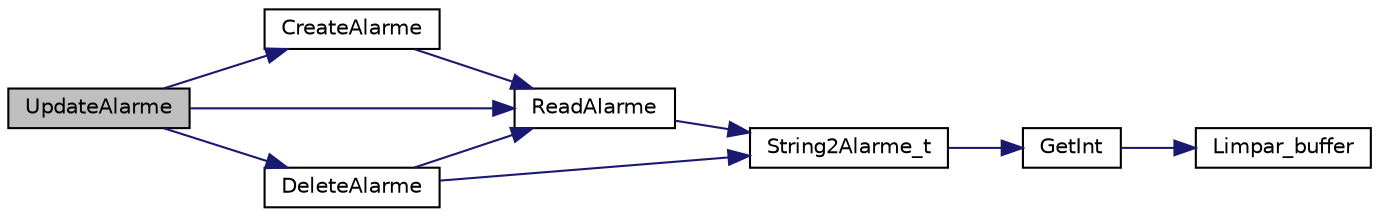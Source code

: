digraph "UpdateAlarme"
{
 // LATEX_PDF_SIZE
  edge [fontname="Helvetica",fontsize="10",labelfontname="Helvetica",labelfontsize="10"];
  node [fontname="Helvetica",fontsize="10",shape=record];
  rankdir="LR";
  Node1 [label="UpdateAlarme",height=0.2,width=0.4,color="black", fillcolor="grey75", style="filled", fontcolor="black",tooltip=" "];
  Node1 -> Node2 [color="midnightblue",fontsize="10",style="solid",fontname="Helvetica"];
  Node2 [label="CreateAlarme",height=0.2,width=0.4,color="black", fillcolor="white", style="filled",URL="$_alarmes_8h.html#a579cc6b41cc01dc70037df44d295fa8e",tooltip=" "];
  Node2 -> Node3 [color="midnightblue",fontsize="10",style="solid",fontname="Helvetica"];
  Node3 [label="ReadAlarme",height=0.2,width=0.4,color="black", fillcolor="white", style="filled",URL="$_alarmes_8h.html#ae902698da61e7dadccfd319f5f55b39a",tooltip=" "];
  Node3 -> Node4 [color="midnightblue",fontsize="10",style="solid",fontname="Helvetica"];
  Node4 [label="String2Alarme_t",height=0.2,width=0.4,color="black", fillcolor="white", style="filled",URL="$_alarmes_8h.html#ad1390ee930b2bbd803c3211f6dec8045",tooltip=" "];
  Node4 -> Node5 [color="midnightblue",fontsize="10",style="solid",fontname="Helvetica"];
  Node5 [label="GetInt",height=0.2,width=0.4,color="black", fillcolor="white", style="filled",URL="$_equipamento_8h.html#af33a10e452044c45a2b0c01279a47430",tooltip=" "];
  Node5 -> Node6 [color="midnightblue",fontsize="10",style="solid",fontname="Helvetica"];
  Node6 [label="Limpar_buffer",height=0.2,width=0.4,color="black", fillcolor="white", style="filled",URL="$_equipamento_8h.html#a7662232d4e826e676ec12c39ac8af870",tooltip=" "];
  Node1 -> Node7 [color="midnightblue",fontsize="10",style="solid",fontname="Helvetica"];
  Node7 [label="DeleteAlarme",height=0.2,width=0.4,color="black", fillcolor="white", style="filled",URL="$_alarmes_8h.html#a25b1300b2c90d1e4188426f3b30fceb6",tooltip=" "];
  Node7 -> Node3 [color="midnightblue",fontsize="10",style="solid",fontname="Helvetica"];
  Node7 -> Node4 [color="midnightblue",fontsize="10",style="solid",fontname="Helvetica"];
  Node1 -> Node3 [color="midnightblue",fontsize="10",style="solid",fontname="Helvetica"];
}
